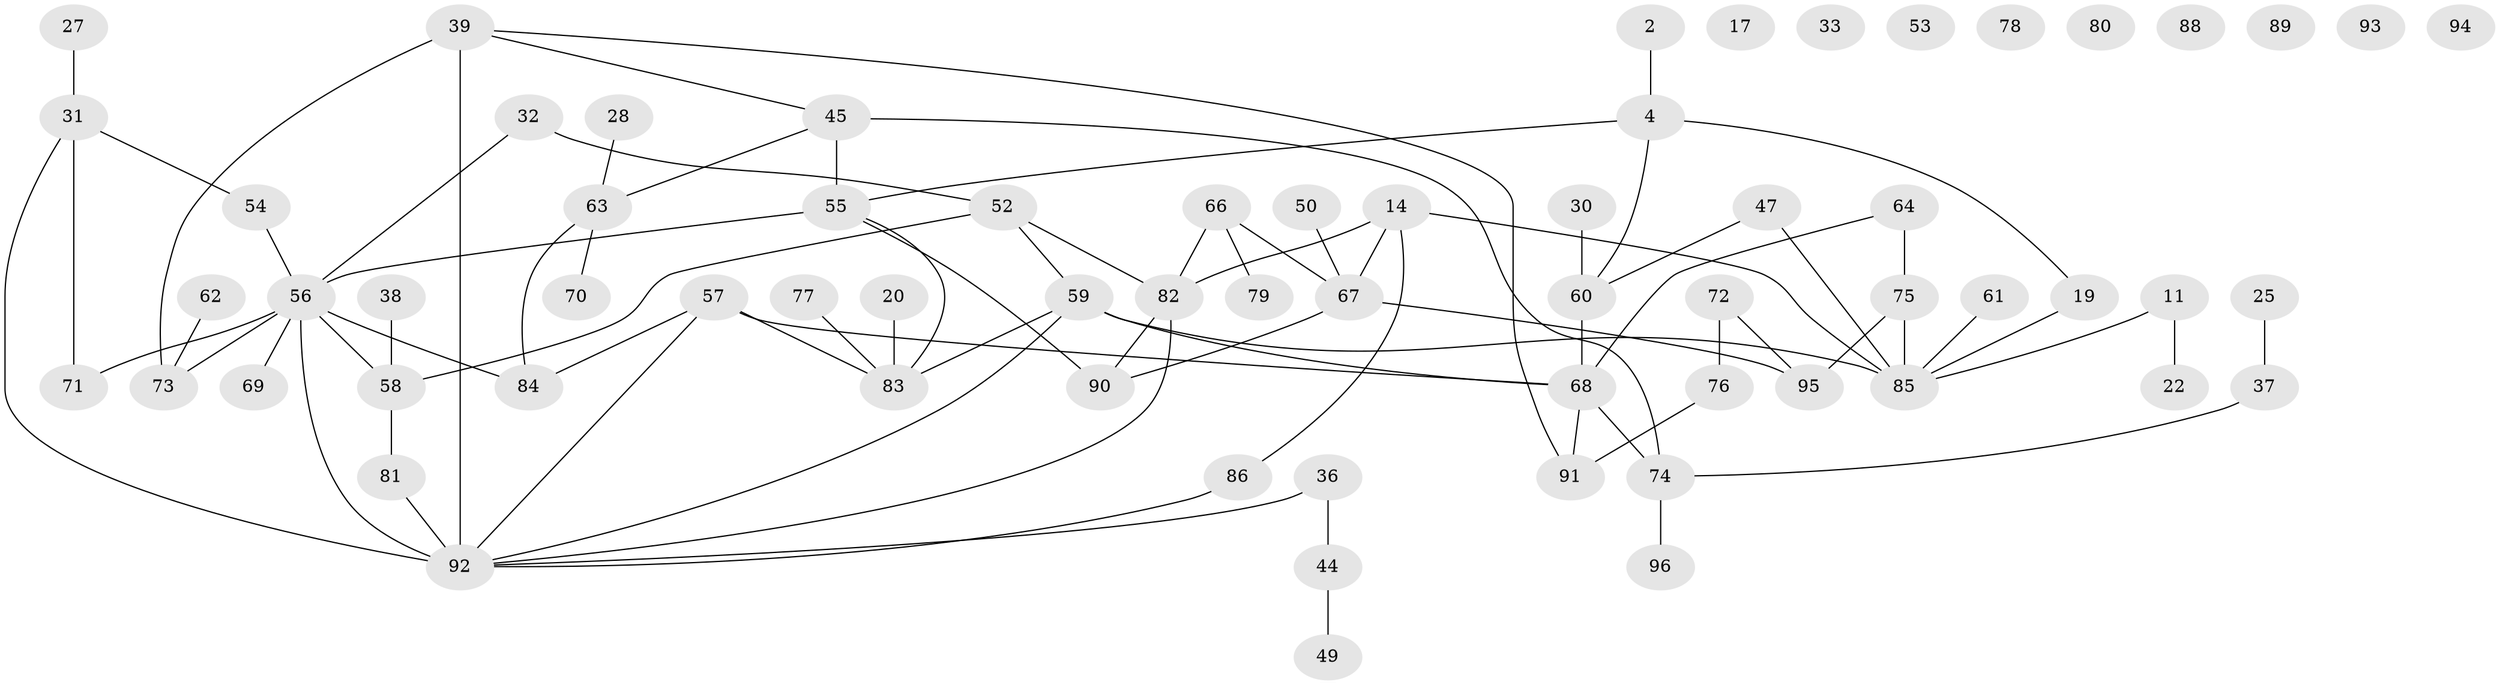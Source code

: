 // original degree distribution, {3: 0.20833333333333334, 1: 0.19791666666666666, 4: 0.16666666666666666, 2: 0.21875, 5: 0.08333333333333333, 0: 0.09375, 8: 0.010416666666666666, 7: 0.010416666666666666, 6: 0.010416666666666666}
// Generated by graph-tools (version 1.1) at 2025/43/03/04/25 21:43:28]
// undirected, 67 vertices, 83 edges
graph export_dot {
graph [start="1"]
  node [color=gray90,style=filled];
  2;
  4;
  11;
  14;
  17;
  19;
  20;
  22;
  25;
  27;
  28;
  30;
  31;
  32;
  33;
  36;
  37;
  38;
  39;
  44;
  45;
  47;
  49;
  50;
  52;
  53;
  54 [super="+18"];
  55 [super="+24"];
  56 [super="+3+13+48+43"];
  57;
  58 [super="+42"];
  59 [super="+6+26+40"];
  60;
  61;
  62;
  63;
  64 [super="+1+7"];
  66;
  67 [super="+29+51"];
  68 [super="+35"];
  69;
  70;
  71;
  72;
  73 [super="+21"];
  74;
  75 [super="+5"];
  76;
  77;
  78;
  79;
  80;
  81;
  82 [super="+41+46"];
  83 [super="+9"];
  84 [super="+34"];
  85 [super="+65"];
  86;
  88;
  89;
  90;
  91;
  92 [super="+87"];
  93;
  94;
  95;
  96;
  2 -- 4;
  4 -- 19;
  4 -- 55;
  4 -- 60;
  11 -- 22;
  11 -- 85;
  14 -- 85 [weight=2];
  14 -- 86;
  14 -- 67;
  14 -- 82;
  19 -- 85 [weight=2];
  20 -- 83;
  25 -- 37;
  27 -- 31;
  28 -- 63;
  30 -- 60;
  31 -- 54;
  31 -- 71;
  31 -- 92;
  32 -- 52;
  32 -- 56 [weight=2];
  36 -- 44;
  36 -- 92;
  37 -- 74;
  38 -- 58;
  39 -- 45;
  39 -- 73 [weight=2];
  39 -- 91;
  39 -- 92;
  44 -- 49;
  45 -- 55 [weight=2];
  45 -- 63;
  45 -- 74;
  47 -- 60;
  47 -- 85;
  50 -- 67;
  52 -- 58;
  52 -- 82;
  52 -- 59;
  54 -- 56;
  55 -- 90;
  55 -- 56 [weight=2];
  55 -- 83;
  56 -- 69;
  56 -- 92 [weight=3];
  56 -- 71;
  56 -- 73;
  56 -- 58 [weight=2];
  56 -- 84;
  57 -- 68;
  57 -- 83;
  57 -- 92;
  57 -- 84;
  58 -- 81;
  59 -- 92;
  59 -- 85;
  59 -- 83;
  59 -- 68;
  60 -- 68;
  61 -- 85;
  62 -- 73;
  63 -- 70;
  63 -- 84;
  64 -- 75 [weight=2];
  64 -- 68;
  66 -- 67;
  66 -- 79;
  66 -- 82;
  67 -- 90;
  67 -- 95;
  68 -- 91;
  68 -- 74;
  72 -- 76;
  72 -- 95;
  74 -- 96;
  75 -- 85;
  75 -- 95;
  76 -- 91;
  77 -- 83;
  81 -- 92;
  82 -- 92;
  82 -- 90 [weight=2];
  86 -- 92;
}
